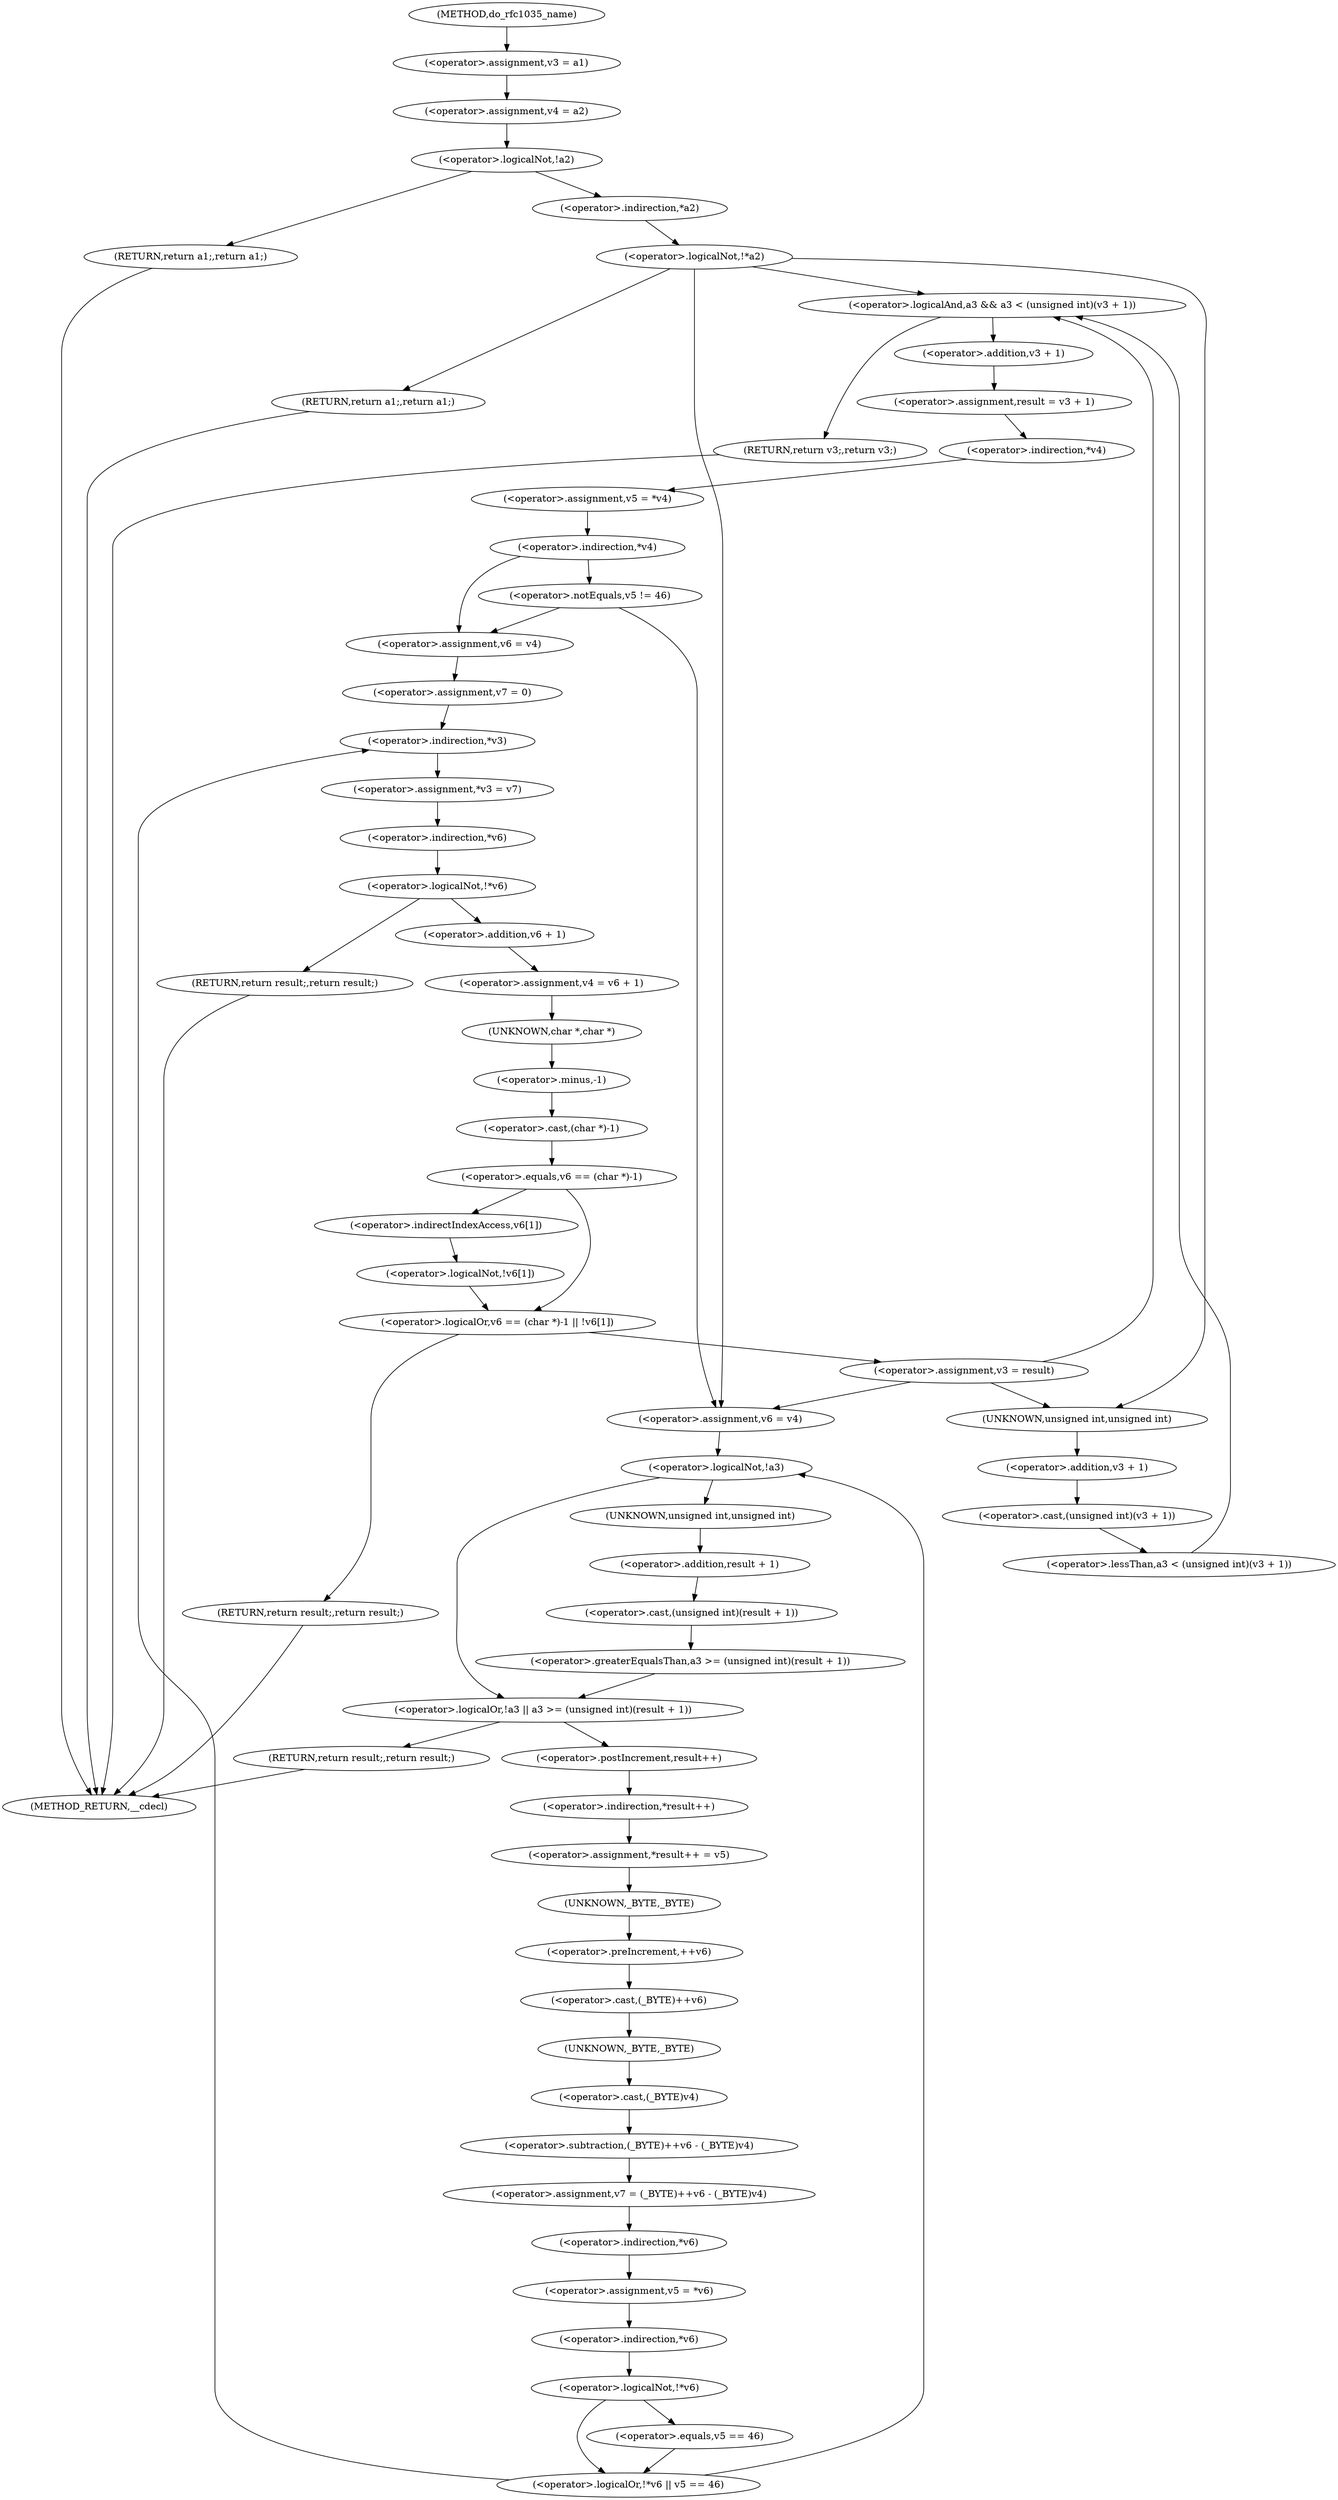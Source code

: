 digraph do_rfc1035_name {  
"1000118" [label = "(<operator>.assignment,v3 = a1)" ]
"1000121" [label = "(<operator>.assignment,v4 = a2)" ]
"1000125" [label = "(<operator>.logicalNot,!a2)" ]
"1000127" [label = "(RETURN,return a1;,return a1;)" ]
"1000130" [label = "(<operator>.logicalNot,!*a2)" ]
"1000131" [label = "(<operator>.indirection,*a2)" ]
"1000133" [label = "(RETURN,return a1;,return a1;)" ]
"1000139" [label = "(<operator>.logicalAnd,a3 && a3 < (unsigned int)(v3 + 1))" ]
"1000141" [label = "(<operator>.lessThan,a3 < (unsigned int)(v3 + 1))" ]
"1000143" [label = "(<operator>.cast,(unsigned int)(v3 + 1))" ]
"1000144" [label = "(UNKNOWN,unsigned int,unsigned int)" ]
"1000145" [label = "(<operator>.addition,v3 + 1)" ]
"1000148" [label = "(RETURN,return v3;,return v3;)" ]
"1000150" [label = "(<operator>.assignment,result = v3 + 1)" ]
"1000152" [label = "(<operator>.addition,v3 + 1)" ]
"1000155" [label = "(<operator>.assignment,v5 = *v4)" ]
"1000157" [label = "(<operator>.indirection,*v4)" ]
"1000160" [label = "(<operator>.indirection,*v4)" ]
"1000164" [label = "(<operator>.notEquals,v5 != 46)" ]
"1000168" [label = "(<operator>.assignment,v6 = v4)" ]
"1000171" [label = "(<operator>.assignment,v7 = 0)" ]
"1000175" [label = "(<operator>.assignment,*v3 = v7)" ]
"1000176" [label = "(<operator>.indirection,*v3)" ]
"1000180" [label = "(<operator>.logicalNot,!*v6)" ]
"1000181" [label = "(<operator>.indirection,*v6)" ]
"1000183" [label = "(RETURN,return result;,return result;)" ]
"1000185" [label = "(<operator>.assignment,v4 = v6 + 1)" ]
"1000187" [label = "(<operator>.addition,v6 + 1)" ]
"1000191" [label = "(<operator>.logicalOr,v6 == (char *)-1 || !v6[1])" ]
"1000192" [label = "(<operator>.equals,v6 == (char *)-1)" ]
"1000194" [label = "(<operator>.cast,(char *)-1)" ]
"1000195" [label = "(UNKNOWN,char *,char *)" ]
"1000196" [label = "(<operator>.minus,-1)" ]
"1000198" [label = "(<operator>.logicalNot,!v6[1])" ]
"1000199" [label = "(<operator>.indirectIndexAccess,v6[1])" ]
"1000202" [label = "(RETURN,return result;,return result;)" ]
"1000204" [label = "(<operator>.assignment,v3 = result)" ]
"1000207" [label = "(<operator>.assignment,v6 = v4)" ]
"1000211" [label = "(<operator>.logicalOr,!a3 || a3 >= (unsigned int)(result + 1))" ]
"1000212" [label = "(<operator>.logicalNot,!a3)" ]
"1000214" [label = "(<operator>.greaterEqualsThan,a3 >= (unsigned int)(result + 1))" ]
"1000216" [label = "(<operator>.cast,(unsigned int)(result + 1))" ]
"1000217" [label = "(UNKNOWN,unsigned int,unsigned int)" ]
"1000218" [label = "(<operator>.addition,result + 1)" ]
"1000222" [label = "(<operator>.assignment,*result++ = v5)" ]
"1000223" [label = "(<operator>.indirection,*result++)" ]
"1000224" [label = "(<operator>.postIncrement,result++)" ]
"1000227" [label = "(<operator>.assignment,v7 = (_BYTE)++v6 - (_BYTE)v4)" ]
"1000229" [label = "(<operator>.subtraction,(_BYTE)++v6 - (_BYTE)v4)" ]
"1000230" [label = "(<operator>.cast,(_BYTE)++v6)" ]
"1000231" [label = "(UNKNOWN,_BYTE,_BYTE)" ]
"1000232" [label = "(<operator>.preIncrement,++v6)" ]
"1000234" [label = "(<operator>.cast,(_BYTE)v4)" ]
"1000235" [label = "(UNKNOWN,_BYTE,_BYTE)" ]
"1000237" [label = "(<operator>.assignment,v5 = *v6)" ]
"1000239" [label = "(<operator>.indirection,*v6)" ]
"1000242" [label = "(<operator>.logicalOr,!*v6 || v5 == 46)" ]
"1000243" [label = "(<operator>.logicalNot,!*v6)" ]
"1000244" [label = "(<operator>.indirection,*v6)" ]
"1000246" [label = "(<operator>.equals,v5 == 46)" ]
"1000250" [label = "(RETURN,return result;,return result;)" ]
"1000107" [label = "(METHOD,do_rfc1035_name)" ]
"1000252" [label = "(METHOD_RETURN,__cdecl)" ]
  "1000118" -> "1000121" 
  "1000121" -> "1000125" 
  "1000125" -> "1000127" 
  "1000125" -> "1000131" 
  "1000127" -> "1000252" 
  "1000130" -> "1000133" 
  "1000130" -> "1000139" 
  "1000130" -> "1000144" 
  "1000130" -> "1000207" 
  "1000131" -> "1000130" 
  "1000133" -> "1000252" 
  "1000139" -> "1000148" 
  "1000139" -> "1000152" 
  "1000141" -> "1000139" 
  "1000143" -> "1000141" 
  "1000144" -> "1000145" 
  "1000145" -> "1000143" 
  "1000148" -> "1000252" 
  "1000150" -> "1000157" 
  "1000152" -> "1000150" 
  "1000155" -> "1000160" 
  "1000157" -> "1000155" 
  "1000160" -> "1000164" 
  "1000160" -> "1000168" 
  "1000164" -> "1000207" 
  "1000164" -> "1000168" 
  "1000168" -> "1000171" 
  "1000171" -> "1000176" 
  "1000175" -> "1000181" 
  "1000176" -> "1000175" 
  "1000180" -> "1000183" 
  "1000180" -> "1000187" 
  "1000181" -> "1000180" 
  "1000183" -> "1000252" 
  "1000185" -> "1000195" 
  "1000187" -> "1000185" 
  "1000191" -> "1000202" 
  "1000191" -> "1000204" 
  "1000192" -> "1000191" 
  "1000192" -> "1000199" 
  "1000194" -> "1000192" 
  "1000195" -> "1000196" 
  "1000196" -> "1000194" 
  "1000198" -> "1000191" 
  "1000199" -> "1000198" 
  "1000202" -> "1000252" 
  "1000204" -> "1000139" 
  "1000204" -> "1000144" 
  "1000204" -> "1000207" 
  "1000207" -> "1000212" 
  "1000211" -> "1000224" 
  "1000211" -> "1000250" 
  "1000212" -> "1000211" 
  "1000212" -> "1000217" 
  "1000214" -> "1000211" 
  "1000216" -> "1000214" 
  "1000217" -> "1000218" 
  "1000218" -> "1000216" 
  "1000222" -> "1000231" 
  "1000223" -> "1000222" 
  "1000224" -> "1000223" 
  "1000227" -> "1000239" 
  "1000229" -> "1000227" 
  "1000230" -> "1000235" 
  "1000231" -> "1000232" 
  "1000232" -> "1000230" 
  "1000234" -> "1000229" 
  "1000235" -> "1000234" 
  "1000237" -> "1000244" 
  "1000239" -> "1000237" 
  "1000242" -> "1000212" 
  "1000242" -> "1000176" 
  "1000243" -> "1000242" 
  "1000243" -> "1000246" 
  "1000244" -> "1000243" 
  "1000246" -> "1000242" 
  "1000250" -> "1000252" 
  "1000107" -> "1000118" 
}
